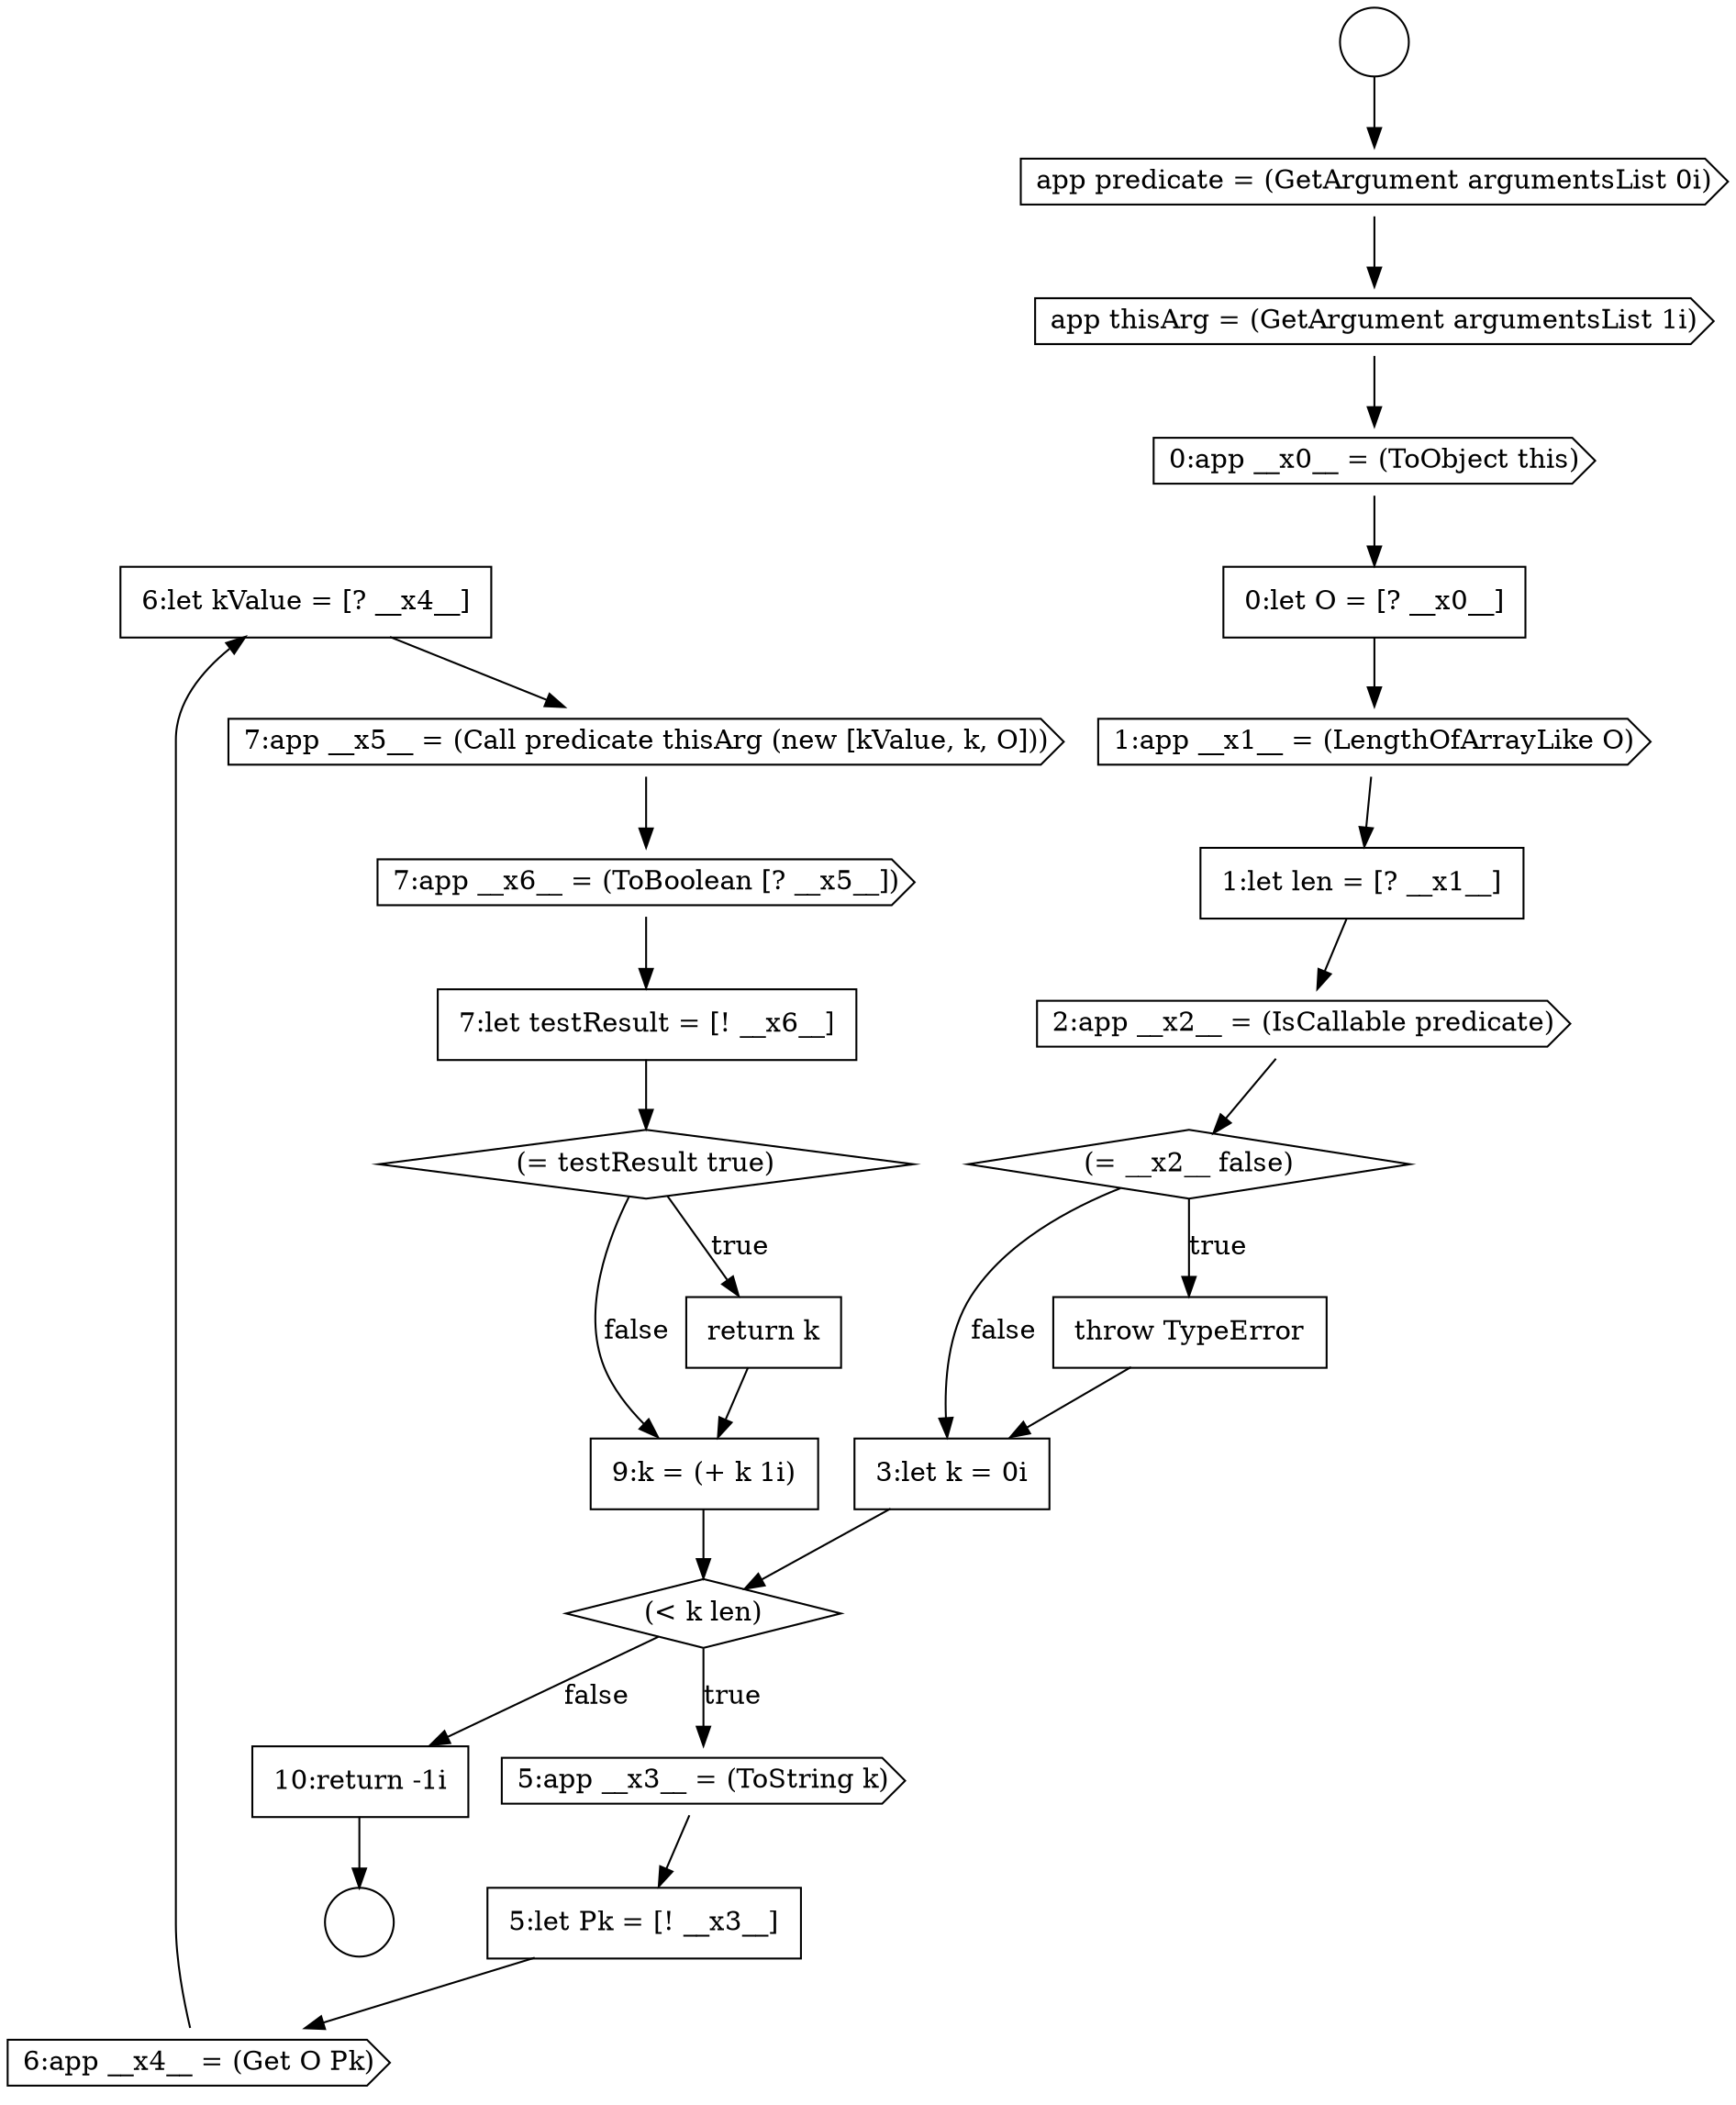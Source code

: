 digraph {
  node15926 [shape=none, margin=0, label=<<font color="black">
    <table border="0" cellborder="1" cellspacing="0" cellpadding="10">
      <tr><td align="left">6:let kValue = [? __x4__]</td></tr>
    </table>
  </font>> color="black" fillcolor="white" style=filled]
  node15916 [shape=cds, label=<<font color="black">1:app __x1__ = (LengthOfArrayLike O)</font>> color="black" fillcolor="white" style=filled]
  node15931 [shape=none, margin=0, label=<<font color="black">
    <table border="0" cellborder="1" cellspacing="0" cellpadding="10">
      <tr><td align="left">return k</td></tr>
    </table>
  </font>> color="black" fillcolor="white" style=filled]
  node15922 [shape=diamond, label=<<font color="black">(&lt; k len)</font>> color="black" fillcolor="white" style=filled]
  node15911 [shape=circle label=" " color="black" fillcolor="white" style=filled]
  node15920 [shape=none, margin=0, label=<<font color="black">
    <table border="0" cellborder="1" cellspacing="0" cellpadding="10">
      <tr><td align="left">throw TypeError</td></tr>
    </table>
  </font>> color="black" fillcolor="white" style=filled]
  node15912 [shape=cds, label=<<font color="black">app predicate = (GetArgument argumentsList 0i)</font>> color="black" fillcolor="white" style=filled]
  node15927 [shape=cds, label=<<font color="black">7:app __x5__ = (Call predicate thisArg (new [kValue, k, O]))</font>> color="black" fillcolor="white" style=filled]
  node15923 [shape=cds, label=<<font color="black">5:app __x3__ = (ToString k)</font>> color="black" fillcolor="white" style=filled]
  node15919 [shape=diamond, label=<<font color="black">(= __x2__ false)</font>> color="black" fillcolor="white" style=filled]
  node15929 [shape=none, margin=0, label=<<font color="black">
    <table border="0" cellborder="1" cellspacing="0" cellpadding="10">
      <tr><td align="left">7:let testResult = [! __x6__]</td></tr>
    </table>
  </font>> color="black" fillcolor="white" style=filled]
  node15914 [shape=cds, label=<<font color="black">0:app __x0__ = (ToObject this)</font>> color="black" fillcolor="white" style=filled]
  node15918 [shape=cds, label=<<font color="black">2:app __x2__ = (IsCallable predicate)</font>> color="black" fillcolor="white" style=filled]
  node15924 [shape=none, margin=0, label=<<font color="black">
    <table border="0" cellborder="1" cellspacing="0" cellpadding="10">
      <tr><td align="left">5:let Pk = [! __x3__]</td></tr>
    </table>
  </font>> color="black" fillcolor="white" style=filled]
  node15925 [shape=cds, label=<<font color="black">6:app __x4__ = (Get O Pk)</font>> color="black" fillcolor="white" style=filled]
  node15910 [shape=circle label=" " color="black" fillcolor="white" style=filled]
  node15917 [shape=none, margin=0, label=<<font color="black">
    <table border="0" cellborder="1" cellspacing="0" cellpadding="10">
      <tr><td align="left">1:let len = [? __x1__]</td></tr>
    </table>
  </font>> color="black" fillcolor="white" style=filled]
  node15921 [shape=none, margin=0, label=<<font color="black">
    <table border="0" cellborder="1" cellspacing="0" cellpadding="10">
      <tr><td align="left">3:let k = 0i</td></tr>
    </table>
  </font>> color="black" fillcolor="white" style=filled]
  node15915 [shape=none, margin=0, label=<<font color="black">
    <table border="0" cellborder="1" cellspacing="0" cellpadding="10">
      <tr><td align="left">0:let O = [? __x0__]</td></tr>
    </table>
  </font>> color="black" fillcolor="white" style=filled]
  node15930 [shape=diamond, label=<<font color="black">(= testResult true)</font>> color="black" fillcolor="white" style=filled]
  node15933 [shape=none, margin=0, label=<<font color="black">
    <table border="0" cellborder="1" cellspacing="0" cellpadding="10">
      <tr><td align="left">10:return -1i</td></tr>
    </table>
  </font>> color="black" fillcolor="white" style=filled]
  node15928 [shape=cds, label=<<font color="black">7:app __x6__ = (ToBoolean [? __x5__])</font>> color="black" fillcolor="white" style=filled]
  node15913 [shape=cds, label=<<font color="black">app thisArg = (GetArgument argumentsList 1i)</font>> color="black" fillcolor="white" style=filled]
  node15932 [shape=none, margin=0, label=<<font color="black">
    <table border="0" cellborder="1" cellspacing="0" cellpadding="10">
      <tr><td align="left">9:k = (+ k 1i)</td></tr>
    </table>
  </font>> color="black" fillcolor="white" style=filled]
  node15927 -> node15928 [ color="black"]
  node15930 -> node15931 [label=<<font color="black">true</font>> color="black"]
  node15930 -> node15932 [label=<<font color="black">false</font>> color="black"]
  node15918 -> node15919 [ color="black"]
  node15928 -> node15929 [ color="black"]
  node15914 -> node15915 [ color="black"]
  node15929 -> node15930 [ color="black"]
  node15922 -> node15923 [label=<<font color="black">true</font>> color="black"]
  node15922 -> node15933 [label=<<font color="black">false</font>> color="black"]
  node15926 -> node15927 [ color="black"]
  node15919 -> node15920 [label=<<font color="black">true</font>> color="black"]
  node15919 -> node15921 [label=<<font color="black">false</font>> color="black"]
  node15932 -> node15922 [ color="black"]
  node15924 -> node15925 [ color="black"]
  node15915 -> node15916 [ color="black"]
  node15912 -> node15913 [ color="black"]
  node15925 -> node15926 [ color="black"]
  node15910 -> node15912 [ color="black"]
  node15916 -> node15917 [ color="black"]
  node15920 -> node15921 [ color="black"]
  node15917 -> node15918 [ color="black"]
  node15931 -> node15932 [ color="black"]
  node15923 -> node15924 [ color="black"]
  node15921 -> node15922 [ color="black"]
  node15933 -> node15911 [ color="black"]
  node15913 -> node15914 [ color="black"]
}
